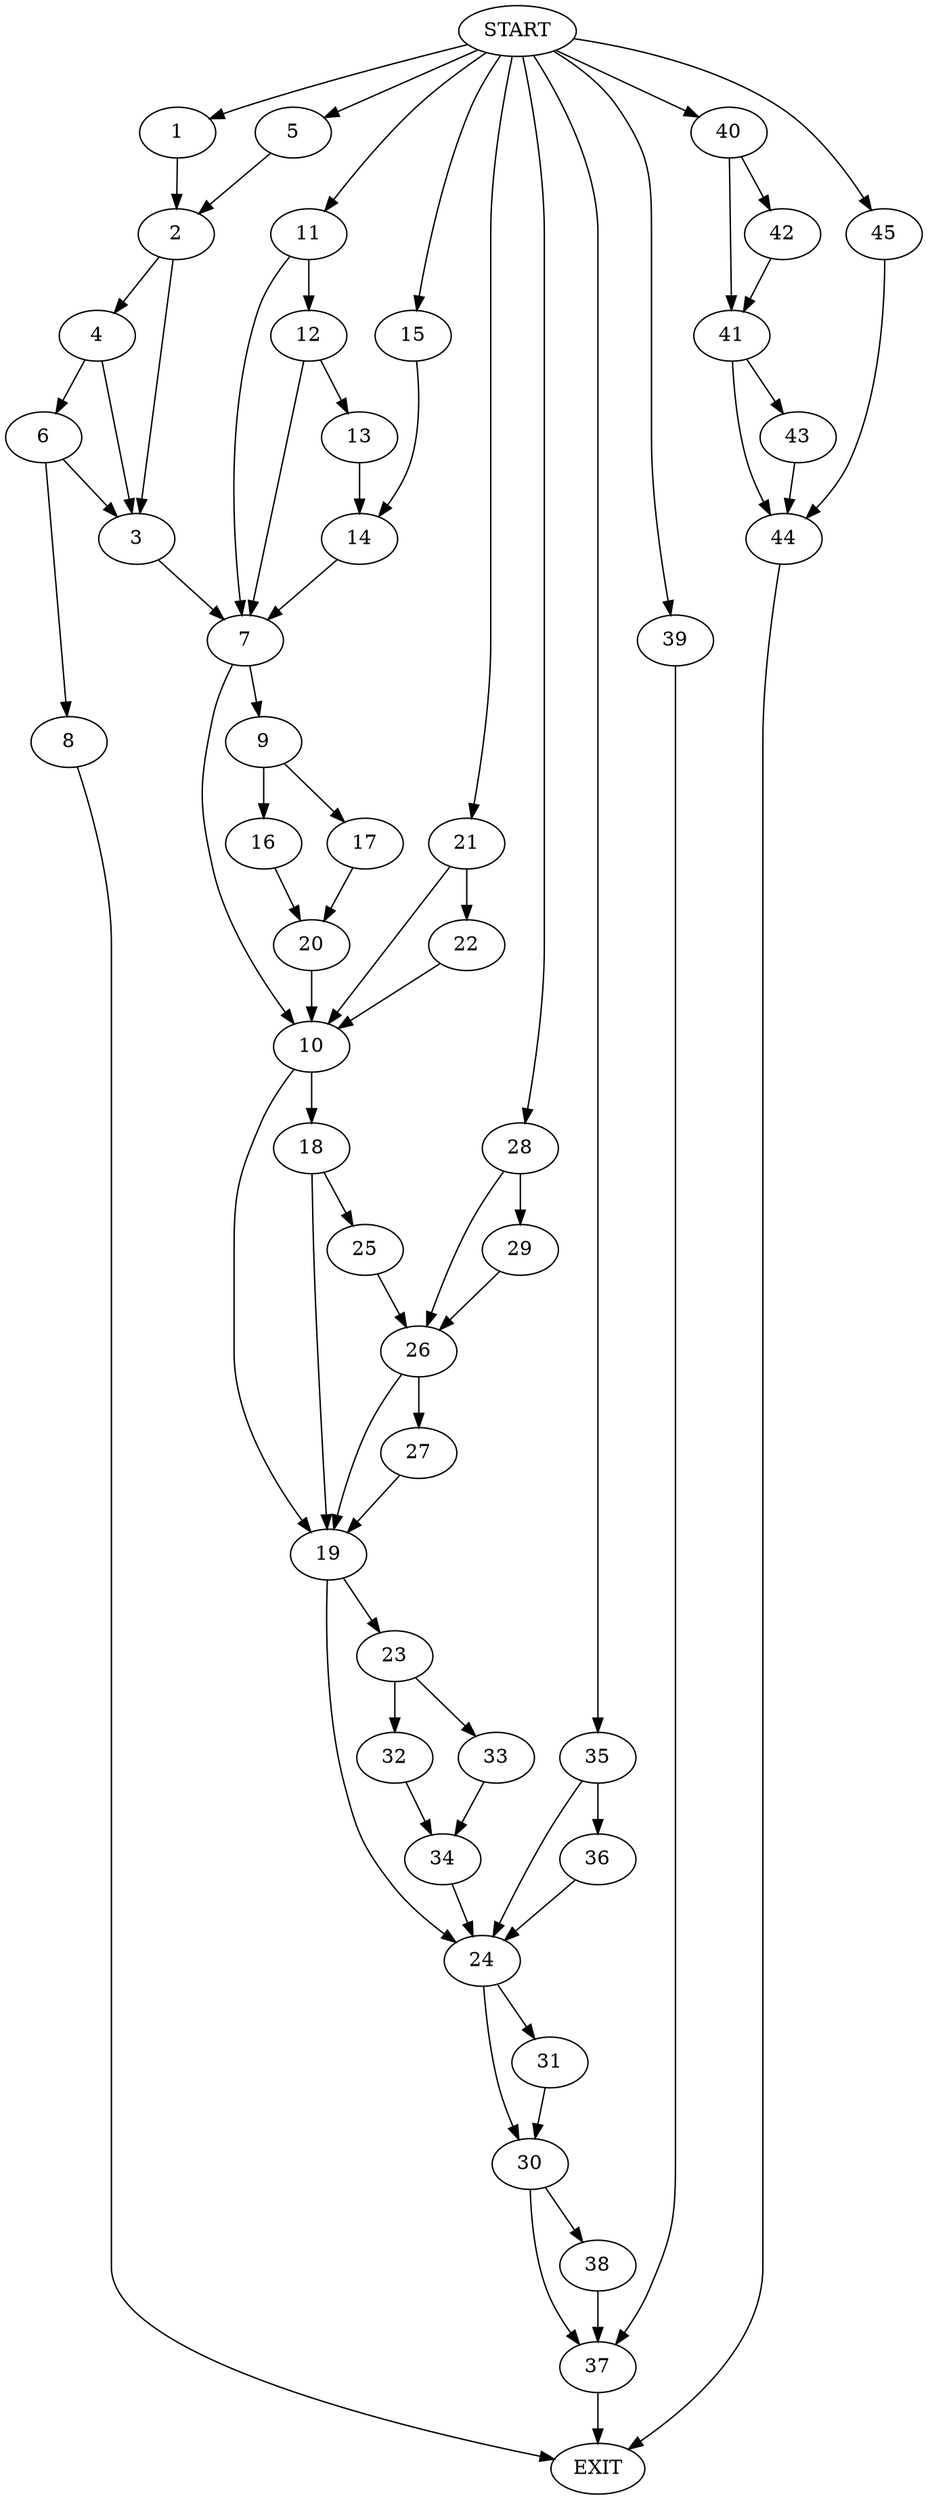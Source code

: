 digraph {
0 [label="START"]
46 [label="EXIT"]
0 -> 1
1 -> 2
2 -> 3
2 -> 4
0 -> 5
5 -> 2
4 -> 3
4 -> 6
3 -> 7
6 -> 8
6 -> 3
8 -> 46
7 -> 9
7 -> 10
0 -> 11
11 -> 7
11 -> 12
12 -> 7
12 -> 13
13 -> 14
14 -> 7
0 -> 15
15 -> 14
9 -> 16
9 -> 17
10 -> 18
10 -> 19
17 -> 20
16 -> 20
20 -> 10
0 -> 21
21 -> 22
21 -> 10
22 -> 10
19 -> 23
19 -> 24
18 -> 25
18 -> 19
25 -> 26
26 -> 19
26 -> 27
0 -> 28
28 -> 26
28 -> 29
29 -> 26
27 -> 19
24 -> 30
24 -> 31
23 -> 32
23 -> 33
33 -> 34
32 -> 34
34 -> 24
0 -> 35
35 -> 24
35 -> 36
36 -> 24
30 -> 37
30 -> 38
31 -> 30
38 -> 37
37 -> 46
0 -> 39
39 -> 37
0 -> 40
40 -> 41
40 -> 42
42 -> 41
41 -> 43
41 -> 44
44 -> 46
43 -> 44
0 -> 45
45 -> 44
}

